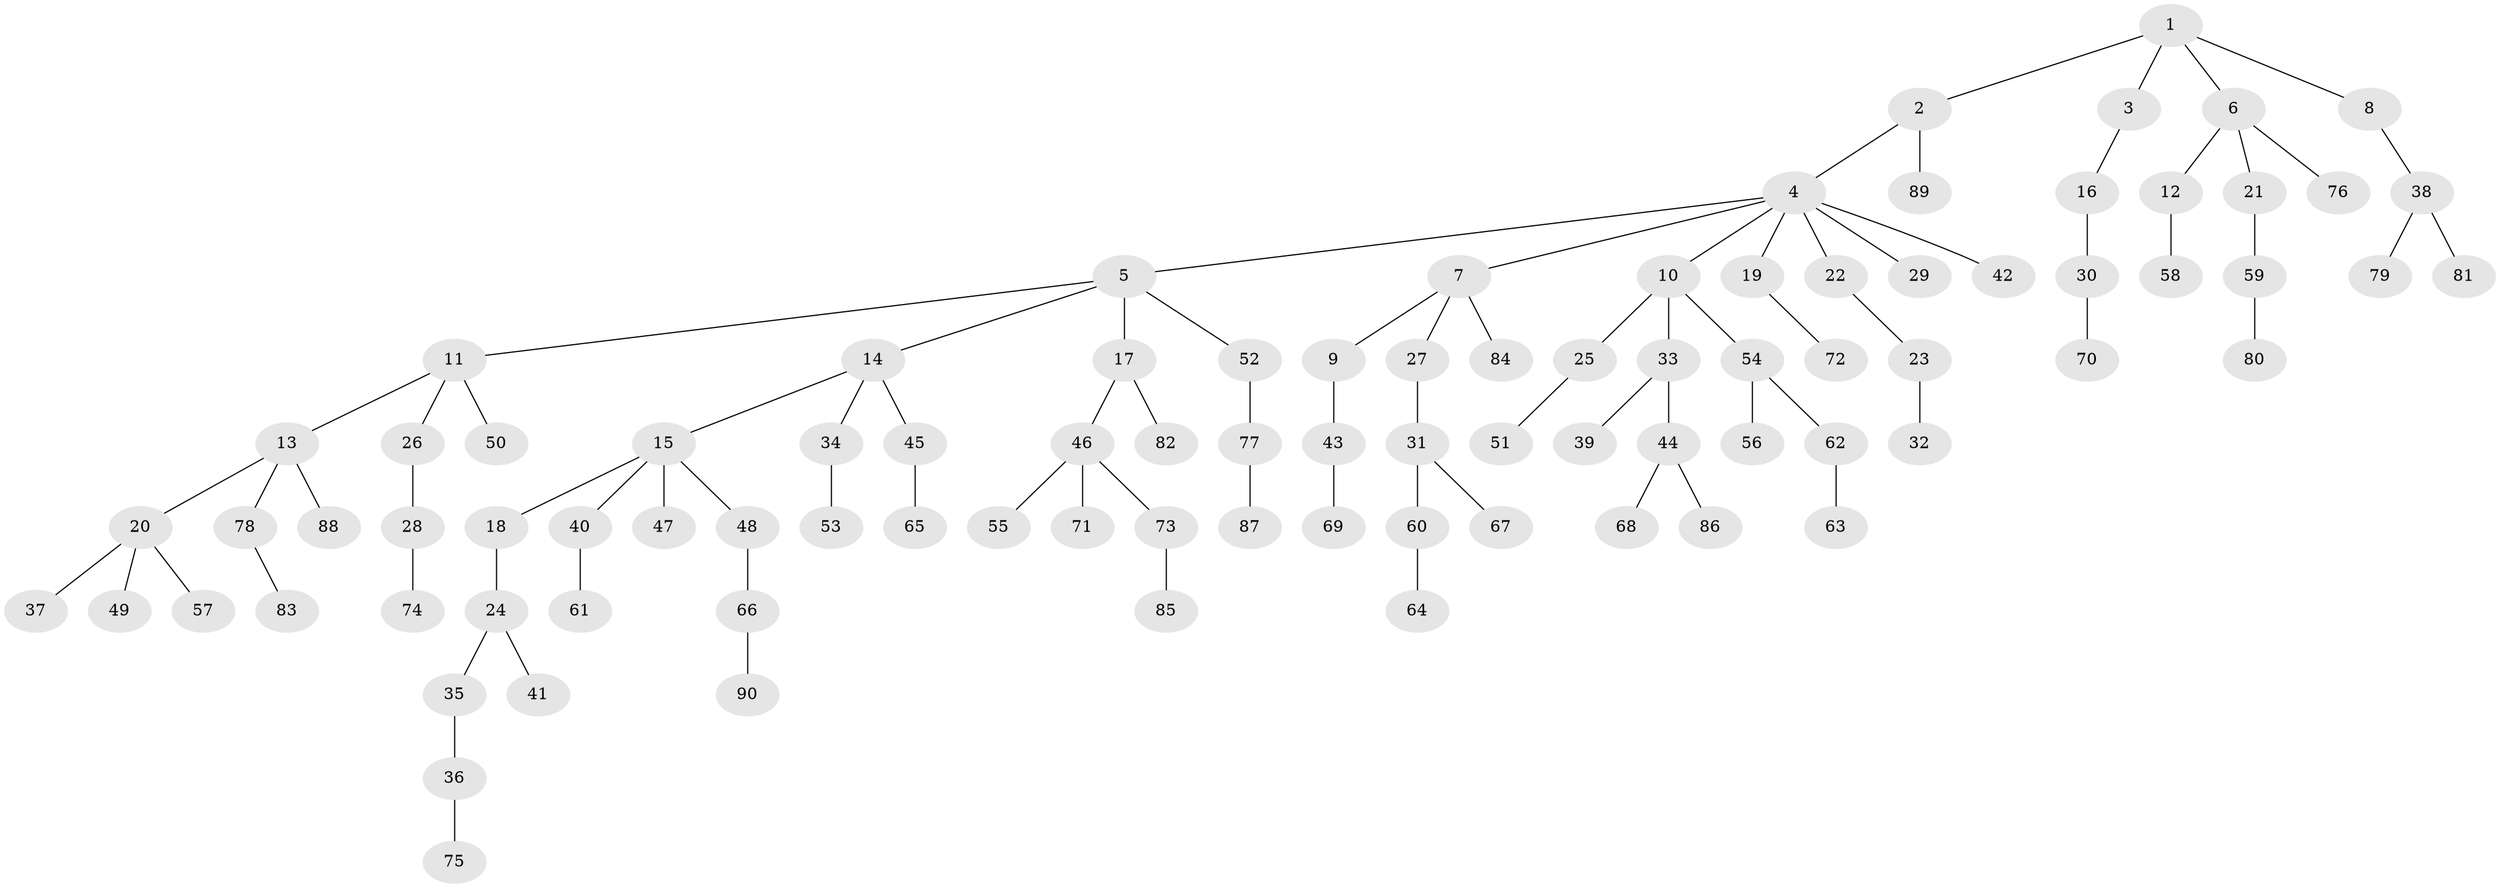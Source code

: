 // coarse degree distribution, {4: 0.07272727272727272, 2: 0.34545454545454546, 7: 0.01818181818181818, 1: 0.43636363636363634, 3: 0.10909090909090909, 5: 0.01818181818181818}
// Generated by graph-tools (version 1.1) at 2025/37/03/04/25 23:37:18]
// undirected, 90 vertices, 89 edges
graph export_dot {
  node [color=gray90,style=filled];
  1;
  2;
  3;
  4;
  5;
  6;
  7;
  8;
  9;
  10;
  11;
  12;
  13;
  14;
  15;
  16;
  17;
  18;
  19;
  20;
  21;
  22;
  23;
  24;
  25;
  26;
  27;
  28;
  29;
  30;
  31;
  32;
  33;
  34;
  35;
  36;
  37;
  38;
  39;
  40;
  41;
  42;
  43;
  44;
  45;
  46;
  47;
  48;
  49;
  50;
  51;
  52;
  53;
  54;
  55;
  56;
  57;
  58;
  59;
  60;
  61;
  62;
  63;
  64;
  65;
  66;
  67;
  68;
  69;
  70;
  71;
  72;
  73;
  74;
  75;
  76;
  77;
  78;
  79;
  80;
  81;
  82;
  83;
  84;
  85;
  86;
  87;
  88;
  89;
  90;
  1 -- 2;
  1 -- 3;
  1 -- 6;
  1 -- 8;
  2 -- 4;
  2 -- 89;
  3 -- 16;
  4 -- 5;
  4 -- 7;
  4 -- 10;
  4 -- 19;
  4 -- 22;
  4 -- 29;
  4 -- 42;
  5 -- 11;
  5 -- 14;
  5 -- 17;
  5 -- 52;
  6 -- 12;
  6 -- 21;
  6 -- 76;
  7 -- 9;
  7 -- 27;
  7 -- 84;
  8 -- 38;
  9 -- 43;
  10 -- 25;
  10 -- 33;
  10 -- 54;
  11 -- 13;
  11 -- 26;
  11 -- 50;
  12 -- 58;
  13 -- 20;
  13 -- 78;
  13 -- 88;
  14 -- 15;
  14 -- 34;
  14 -- 45;
  15 -- 18;
  15 -- 40;
  15 -- 47;
  15 -- 48;
  16 -- 30;
  17 -- 46;
  17 -- 82;
  18 -- 24;
  19 -- 72;
  20 -- 37;
  20 -- 49;
  20 -- 57;
  21 -- 59;
  22 -- 23;
  23 -- 32;
  24 -- 35;
  24 -- 41;
  25 -- 51;
  26 -- 28;
  27 -- 31;
  28 -- 74;
  30 -- 70;
  31 -- 60;
  31 -- 67;
  33 -- 39;
  33 -- 44;
  34 -- 53;
  35 -- 36;
  36 -- 75;
  38 -- 79;
  38 -- 81;
  40 -- 61;
  43 -- 69;
  44 -- 68;
  44 -- 86;
  45 -- 65;
  46 -- 55;
  46 -- 71;
  46 -- 73;
  48 -- 66;
  52 -- 77;
  54 -- 56;
  54 -- 62;
  59 -- 80;
  60 -- 64;
  62 -- 63;
  66 -- 90;
  73 -- 85;
  77 -- 87;
  78 -- 83;
}
